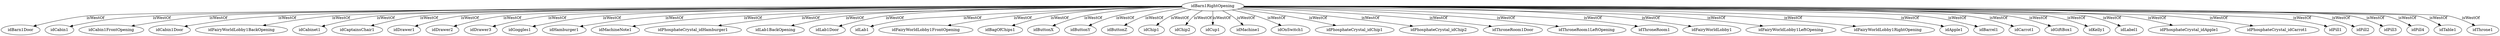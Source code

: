 strict digraph  {
idBarn1RightOpening [node_type=entity_node];
idBarn1Door [node_type=entity_node];
idCabin1 [node_type=entity_node];
idCabin1FrontOpening [node_type=entity_node];
idCabin1Door [node_type=entity_node];
idFairyWorldLobby1BackOpening [node_type=entity_node];
idCabinet1 [node_type=entity_node];
idCaptainsChair1 [node_type=entity_node];
idDrawer1 [node_type=entity_node];
idDrawer2 [node_type=entity_node];
idDrawer3 [node_type=entity_node];
idGoggles1 [node_type=entity_node];
idHamburger1 [node_type=entity_node];
idMachineNote1 [node_type=entity_node];
idPhosphateCrystal_idHamburger1 [node_type=entity_node];
idLab1BackOpening [node_type=entity_node];
idLab1Door [node_type=entity_node];
idLab1 [node_type=entity_node];
idFairyWorldLobby1FrontOpening [node_type=entity_node];
idBagOfChips1 [node_type=entity_node];
idButtonX [node_type=entity_node];
idButtonY [node_type=entity_node];
idButtonZ [node_type=entity_node];
idChip1 [node_type=entity_node];
idChip2 [node_type=entity_node];
idCup1 [node_type=entity_node];
idMachine1 [node_type=entity_node];
idOnSwitch1 [node_type=entity_node];
idPhosphateCrystal_idChip1 [node_type=entity_node];
idPhosphateCrystal_idChip2 [node_type=entity_node];
idThroneRoom1Door [node_type=entity_node];
idThroneRoom1LeftOpening [node_type=entity_node];
idThroneRoom1 [node_type=entity_node];
idFairyWorldLobby1 [node_type=entity_node];
idFairyWorldLobby1LeftOpening [node_type=entity_node];
idFairyWorldLobby1RightOpening [node_type=entity_node];
idApple1 [node_type=entity_node];
idBarrel1 [node_type=entity_node];
idCarrot1 [node_type=entity_node];
idGiftBox1 [node_type=entity_node];
idKelly1 [node_type=entity_node];
idLabel1 [node_type=entity_node];
idPhosphateCrystal_idApple1 [node_type=entity_node];
idPhosphateCrystal_idCarrot1 [node_type=entity_node];
idPill1 [node_type=entity_node];
idPill2 [node_type=entity_node];
idPill3 [node_type=entity_node];
idPill4 [node_type=entity_node];
idTable1 [node_type=entity_node];
idThrone1 [node_type=entity_node];
idBarn1RightOpening -> idBarn1Door  [edge_type=relationship, label=isWestOf];
idBarn1RightOpening -> idCabin1  [edge_type=relationship, label=isWestOf];
idBarn1RightOpening -> idCabin1FrontOpening  [edge_type=relationship, label=isWestOf];
idBarn1RightOpening -> idCabin1Door  [edge_type=relationship, label=isWestOf];
idBarn1RightOpening -> idFairyWorldLobby1BackOpening  [edge_type=relationship, label=isWestOf];
idBarn1RightOpening -> idCabinet1  [edge_type=relationship, label=isWestOf];
idBarn1RightOpening -> idCaptainsChair1  [edge_type=relationship, label=isWestOf];
idBarn1RightOpening -> idDrawer1  [edge_type=relationship, label=isWestOf];
idBarn1RightOpening -> idDrawer2  [edge_type=relationship, label=isWestOf];
idBarn1RightOpening -> idDrawer3  [edge_type=relationship, label=isWestOf];
idBarn1RightOpening -> idGoggles1  [edge_type=relationship, label=isWestOf];
idBarn1RightOpening -> idHamburger1  [edge_type=relationship, label=isWestOf];
idBarn1RightOpening -> idMachineNote1  [edge_type=relationship, label=isWestOf];
idBarn1RightOpening -> idPhosphateCrystal_idHamburger1  [edge_type=relationship, label=isWestOf];
idBarn1RightOpening -> idLab1BackOpening  [edge_type=relationship, label=isWestOf];
idBarn1RightOpening -> idLab1Door  [edge_type=relationship, label=isWestOf];
idBarn1RightOpening -> idLab1  [edge_type=relationship, label=isWestOf];
idBarn1RightOpening -> idFairyWorldLobby1FrontOpening  [edge_type=relationship, label=isWestOf];
idBarn1RightOpening -> idBagOfChips1  [edge_type=relationship, label=isWestOf];
idBarn1RightOpening -> idButtonX  [edge_type=relationship, label=isWestOf];
idBarn1RightOpening -> idButtonY  [edge_type=relationship, label=isWestOf];
idBarn1RightOpening -> idButtonZ  [edge_type=relationship, label=isWestOf];
idBarn1RightOpening -> idChip1  [edge_type=relationship, label=isWestOf];
idBarn1RightOpening -> idChip2  [edge_type=relationship, label=isWestOf];
idBarn1RightOpening -> idCup1  [edge_type=relationship, label=isWestOf];
idBarn1RightOpening -> idMachine1  [edge_type=relationship, label=isWestOf];
idBarn1RightOpening -> idOnSwitch1  [edge_type=relationship, label=isWestOf];
idBarn1RightOpening -> idPhosphateCrystal_idChip1  [edge_type=relationship, label=isWestOf];
idBarn1RightOpening -> idPhosphateCrystal_idChip2  [edge_type=relationship, label=isWestOf];
idBarn1RightOpening -> idThroneRoom1Door  [edge_type=relationship, label=isWestOf];
idBarn1RightOpening -> idThroneRoom1LeftOpening  [edge_type=relationship, label=isWestOf];
idBarn1RightOpening -> idThroneRoom1  [edge_type=relationship, label=isWestOf];
idBarn1RightOpening -> idFairyWorldLobby1  [edge_type=relationship, label=isWestOf];
idBarn1RightOpening -> idFairyWorldLobby1LeftOpening  [edge_type=relationship, label=isWestOf];
idBarn1RightOpening -> idFairyWorldLobby1RightOpening  [edge_type=relationship, label=isWestOf];
idBarn1RightOpening -> idApple1  [edge_type=relationship, label=isWestOf];
idBarn1RightOpening -> idBarrel1  [edge_type=relationship, label=isWestOf];
idBarn1RightOpening -> idCarrot1  [edge_type=relationship, label=isWestOf];
idBarn1RightOpening -> idGiftBox1  [edge_type=relationship, label=isWestOf];
idBarn1RightOpening -> idKelly1  [edge_type=relationship, label=isWestOf];
idBarn1RightOpening -> idLabel1  [edge_type=relationship, label=isWestOf];
idBarn1RightOpening -> idPhosphateCrystal_idApple1  [edge_type=relationship, label=isWestOf];
idBarn1RightOpening -> idPhosphateCrystal_idCarrot1  [edge_type=relationship, label=isWestOf];
idBarn1RightOpening -> idPill1  [edge_type=relationship, label=isWestOf];
idBarn1RightOpening -> idPill2  [edge_type=relationship, label=isWestOf];
idBarn1RightOpening -> idPill3  [edge_type=relationship, label=isWestOf];
idBarn1RightOpening -> idPill4  [edge_type=relationship, label=isWestOf];
idBarn1RightOpening -> idTable1  [edge_type=relationship, label=isWestOf];
idBarn1RightOpening -> idThrone1  [edge_type=relationship, label=isWestOf];
}
